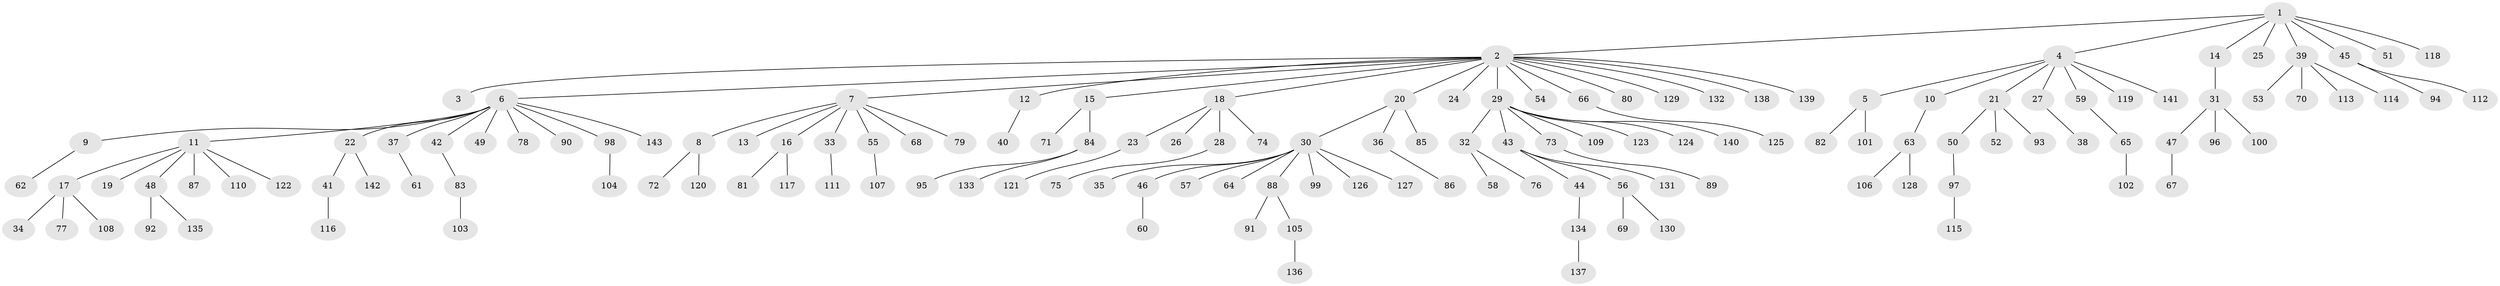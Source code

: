 // coarse degree distribution, {9: 0.009345794392523364, 17: 0.009345794392523364, 1: 0.7102803738317757, 10: 0.018691588785046728, 2: 0.14953271028037382, 11: 0.009345794392523364, 7: 0.009345794392523364, 3: 0.018691588785046728, 6: 0.009345794392523364, 4: 0.04672897196261682, 8: 0.009345794392523364}
// Generated by graph-tools (version 1.1) at 2025/51/02/27/25 19:51:58]
// undirected, 143 vertices, 142 edges
graph export_dot {
graph [start="1"]
  node [color=gray90,style=filled];
  1;
  2;
  3;
  4;
  5;
  6;
  7;
  8;
  9;
  10;
  11;
  12;
  13;
  14;
  15;
  16;
  17;
  18;
  19;
  20;
  21;
  22;
  23;
  24;
  25;
  26;
  27;
  28;
  29;
  30;
  31;
  32;
  33;
  34;
  35;
  36;
  37;
  38;
  39;
  40;
  41;
  42;
  43;
  44;
  45;
  46;
  47;
  48;
  49;
  50;
  51;
  52;
  53;
  54;
  55;
  56;
  57;
  58;
  59;
  60;
  61;
  62;
  63;
  64;
  65;
  66;
  67;
  68;
  69;
  70;
  71;
  72;
  73;
  74;
  75;
  76;
  77;
  78;
  79;
  80;
  81;
  82;
  83;
  84;
  85;
  86;
  87;
  88;
  89;
  90;
  91;
  92;
  93;
  94;
  95;
  96;
  97;
  98;
  99;
  100;
  101;
  102;
  103;
  104;
  105;
  106;
  107;
  108;
  109;
  110;
  111;
  112;
  113;
  114;
  115;
  116;
  117;
  118;
  119;
  120;
  121;
  122;
  123;
  124;
  125;
  126;
  127;
  128;
  129;
  130;
  131;
  132;
  133;
  134;
  135;
  136;
  137;
  138;
  139;
  140;
  141;
  142;
  143;
  1 -- 2;
  1 -- 4;
  1 -- 14;
  1 -- 25;
  1 -- 39;
  1 -- 45;
  1 -- 51;
  1 -- 118;
  2 -- 3;
  2 -- 6;
  2 -- 7;
  2 -- 12;
  2 -- 15;
  2 -- 18;
  2 -- 20;
  2 -- 24;
  2 -- 29;
  2 -- 54;
  2 -- 66;
  2 -- 80;
  2 -- 129;
  2 -- 132;
  2 -- 138;
  2 -- 139;
  4 -- 5;
  4 -- 10;
  4 -- 21;
  4 -- 27;
  4 -- 59;
  4 -- 119;
  4 -- 141;
  5 -- 82;
  5 -- 101;
  6 -- 9;
  6 -- 11;
  6 -- 22;
  6 -- 37;
  6 -- 42;
  6 -- 49;
  6 -- 78;
  6 -- 90;
  6 -- 98;
  6 -- 143;
  7 -- 8;
  7 -- 13;
  7 -- 16;
  7 -- 33;
  7 -- 55;
  7 -- 68;
  7 -- 79;
  8 -- 72;
  8 -- 120;
  9 -- 62;
  10 -- 63;
  11 -- 17;
  11 -- 19;
  11 -- 48;
  11 -- 87;
  11 -- 110;
  11 -- 122;
  12 -- 40;
  14 -- 31;
  15 -- 71;
  15 -- 84;
  16 -- 81;
  16 -- 117;
  17 -- 34;
  17 -- 77;
  17 -- 108;
  18 -- 23;
  18 -- 26;
  18 -- 28;
  18 -- 74;
  20 -- 30;
  20 -- 36;
  20 -- 85;
  21 -- 50;
  21 -- 52;
  21 -- 93;
  22 -- 41;
  22 -- 142;
  23 -- 121;
  27 -- 38;
  28 -- 75;
  29 -- 32;
  29 -- 43;
  29 -- 73;
  29 -- 109;
  29 -- 123;
  29 -- 124;
  29 -- 140;
  30 -- 35;
  30 -- 46;
  30 -- 57;
  30 -- 64;
  30 -- 88;
  30 -- 99;
  30 -- 126;
  30 -- 127;
  31 -- 47;
  31 -- 96;
  31 -- 100;
  32 -- 58;
  32 -- 76;
  33 -- 111;
  36 -- 86;
  37 -- 61;
  39 -- 53;
  39 -- 70;
  39 -- 113;
  39 -- 114;
  41 -- 116;
  42 -- 83;
  43 -- 44;
  43 -- 56;
  43 -- 131;
  44 -- 134;
  45 -- 94;
  45 -- 112;
  46 -- 60;
  47 -- 67;
  48 -- 92;
  48 -- 135;
  50 -- 97;
  55 -- 107;
  56 -- 69;
  56 -- 130;
  59 -- 65;
  63 -- 106;
  63 -- 128;
  65 -- 102;
  66 -- 125;
  73 -- 89;
  83 -- 103;
  84 -- 95;
  84 -- 133;
  88 -- 91;
  88 -- 105;
  97 -- 115;
  98 -- 104;
  105 -- 136;
  134 -- 137;
}
